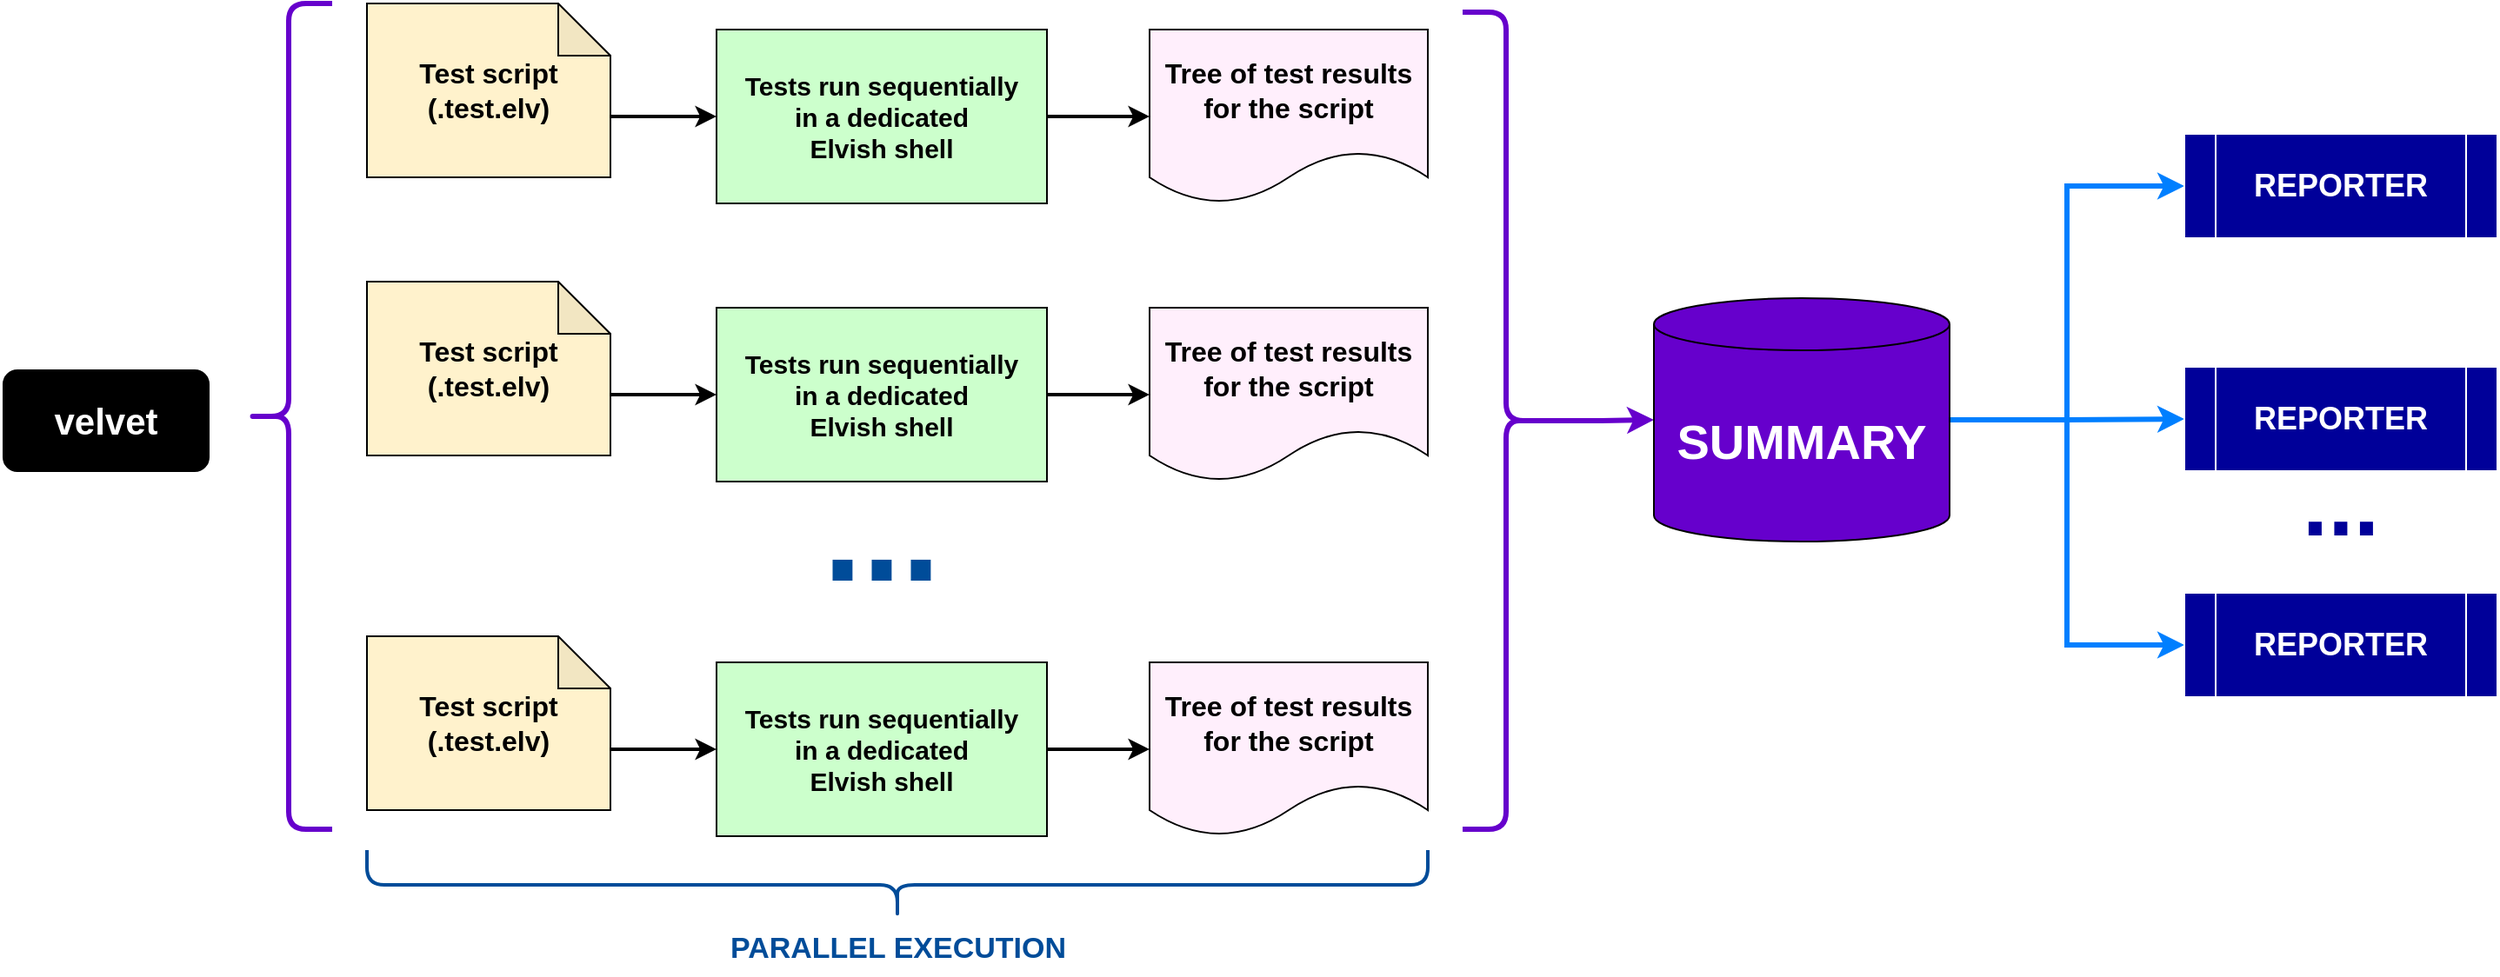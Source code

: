 <mxfile version="28.2.5">
  <diagram name="Page-1" id="FTNxK4zlhxrcMWj6fFKh">
    <mxGraphModel dx="1092" dy="810" grid="1" gridSize="10" guides="1" tooltips="1" connect="1" arrows="1" fold="1" page="1" pageScale="1" pageWidth="1280" pageHeight="640" math="0" shadow="0">
      <root>
        <mxCell id="0" />
        <mxCell id="1" parent="0" />
        <mxCell id="3V3tb8CalUzVDeNO-80C-7" style="edgeStyle=orthogonalEdgeStyle;rounded=0;orthogonalLoop=1;jettySize=auto;html=1;exitX=0;exitY=0;exitDx=140;exitDy=65;exitPerimeter=0;strokeWidth=2;" parent="1" source="3V3tb8CalUzVDeNO-80C-2" target="3V3tb8CalUzVDeNO-80C-4" edge="1">
          <mxGeometry relative="1" as="geometry" />
        </mxCell>
        <mxCell id="3V3tb8CalUzVDeNO-80C-2" value="Test script&lt;div&gt;(.test.elv)&lt;/div&gt;" style="shape=note;whiteSpace=wrap;html=1;backgroundOutline=1;darkOpacity=0.05;fontStyle=1;fontSize=16;fillColor=#FFF2CC;fontColor=#000000;strokeColor=#000000;" parent="1" vertex="1">
          <mxGeometry x="250" y="35" width="140" height="100" as="geometry" />
        </mxCell>
        <mxCell id="3V3tb8CalUzVDeNO-80C-8" style="edgeStyle=orthogonalEdgeStyle;rounded=0;orthogonalLoop=1;jettySize=auto;html=1;exitX=1;exitY=0.5;exitDx=0;exitDy=0;entryX=0;entryY=0.5;entryDx=0;entryDy=0;strokeWidth=2;" parent="1" source="3V3tb8CalUzVDeNO-80C-4" target="3V3tb8CalUzVDeNO-80C-5" edge="1">
          <mxGeometry relative="1" as="geometry" />
        </mxCell>
        <mxCell id="3V3tb8CalUzVDeNO-80C-4" value="&lt;font style=&quot;font-size: 15px;&quot;&gt;Tests run sequentially&lt;/font&gt;&lt;div&gt;&lt;font style=&quot;font-size: 15px;&quot;&gt;in a dedicated&lt;/font&gt;&lt;/div&gt;&lt;div&gt;&lt;font style=&quot;font-size: 15px;&quot;&gt;Elvish shell&lt;/font&gt;&lt;/div&gt;" style="rounded=0;whiteSpace=wrap;html=1;fontStyle=1;fillColor=#CCFFCC;fontColor=#000000;strokeColor=#000000;" parent="1" vertex="1">
          <mxGeometry x="451" y="50" width="190" height="100" as="geometry" />
        </mxCell>
        <mxCell id="3V3tb8CalUzVDeNO-80C-5" value="Tree of test results&lt;div&gt;for the script&lt;/div&gt;" style="shape=document;whiteSpace=wrap;html=1;boundedLbl=1;fontStyle=1;fontSize=16;strokeColor=#000000;fillColor=#FFEFFC;fontColor=#000000;" parent="1" vertex="1">
          <mxGeometry x="700" y="50" width="160" height="100" as="geometry" />
        </mxCell>
        <mxCell id="3V3tb8CalUzVDeNO-80C-6" value="velvet" style="rounded=1;whiteSpace=wrap;html=1;fontStyle=1;fontSize=21;strokeColor=#FFFFFF;fillColor=#000000;fontColor=#FFFFFF;" parent="1" vertex="1">
          <mxGeometry x="40" y="245" width="120" height="60" as="geometry" />
        </mxCell>
        <mxCell id="3V3tb8CalUzVDeNO-80C-9" style="edgeStyle=orthogonalEdgeStyle;rounded=0;orthogonalLoop=1;jettySize=auto;html=1;exitX=0;exitY=0;exitDx=140;exitDy=65;exitPerimeter=0;strokeWidth=2;" parent="1" source="3V3tb8CalUzVDeNO-80C-10" target="3V3tb8CalUzVDeNO-80C-12" edge="1">
          <mxGeometry relative="1" as="geometry" />
        </mxCell>
        <mxCell id="3V3tb8CalUzVDeNO-80C-10" value="Test script&lt;div&gt;(.test.elv)&lt;/div&gt;" style="shape=note;whiteSpace=wrap;html=1;backgroundOutline=1;darkOpacity=0.05;fontStyle=1;fontSize=16;fillColor=#FFF2CC;fontColor=#000000;strokeColor=#000000;" parent="1" vertex="1">
          <mxGeometry x="250" y="195" width="140" height="100" as="geometry" />
        </mxCell>
        <mxCell id="3V3tb8CalUzVDeNO-80C-11" style="edgeStyle=orthogonalEdgeStyle;rounded=0;orthogonalLoop=1;jettySize=auto;html=1;exitX=1;exitY=0.5;exitDx=0;exitDy=0;entryX=0;entryY=0.5;entryDx=0;entryDy=0;strokeWidth=2;" parent="1" source="3V3tb8CalUzVDeNO-80C-12" target="3V3tb8CalUzVDeNO-80C-13" edge="1">
          <mxGeometry relative="1" as="geometry" />
        </mxCell>
        <mxCell id="3V3tb8CalUzVDeNO-80C-12" value="&lt;font style=&quot;font-size: 15px;&quot;&gt;Tests run sequentially&lt;/font&gt;&lt;div&gt;&lt;font style=&quot;font-size: 15px;&quot;&gt;in a dedicated&lt;/font&gt;&lt;/div&gt;&lt;div&gt;&lt;font style=&quot;font-size: 15px;&quot;&gt;Elvish shell&lt;/font&gt;&lt;/div&gt;" style="rounded=0;whiteSpace=wrap;html=1;fontStyle=1;fillColor=#CCFFCC;fontColor=#000000;strokeColor=#000000;" parent="1" vertex="1">
          <mxGeometry x="451" y="210" width="190" height="100" as="geometry" />
        </mxCell>
        <mxCell id="3V3tb8CalUzVDeNO-80C-13" value="Tree of test results&lt;div&gt;for the script&lt;/div&gt;" style="shape=document;whiteSpace=wrap;html=1;boundedLbl=1;fontStyle=1;fontSize=16;strokeColor=#000000;fillColor=#FFEFFC;fontColor=#000000;" parent="1" vertex="1">
          <mxGeometry x="700" y="210" width="160" height="100" as="geometry" />
        </mxCell>
        <mxCell id="3V3tb8CalUzVDeNO-80C-14" style="edgeStyle=orthogonalEdgeStyle;rounded=0;orthogonalLoop=1;jettySize=auto;html=1;exitX=0;exitY=0;exitDx=140;exitDy=65;exitPerimeter=0;strokeWidth=2;" parent="1" source="3V3tb8CalUzVDeNO-80C-15" target="3V3tb8CalUzVDeNO-80C-17" edge="1">
          <mxGeometry relative="1" as="geometry" />
        </mxCell>
        <mxCell id="3V3tb8CalUzVDeNO-80C-15" value="Test script&lt;div&gt;(.test.elv)&lt;/div&gt;" style="shape=note;whiteSpace=wrap;html=1;backgroundOutline=1;darkOpacity=0.05;fontStyle=1;fontSize=16;fillColor=#FFF2CC;fontColor=#000000;strokeColor=#000000;" parent="1" vertex="1">
          <mxGeometry x="250" y="399" width="140" height="100" as="geometry" />
        </mxCell>
        <mxCell id="3V3tb8CalUzVDeNO-80C-16" style="edgeStyle=orthogonalEdgeStyle;rounded=0;orthogonalLoop=1;jettySize=auto;html=1;exitX=1;exitY=0.5;exitDx=0;exitDy=0;entryX=0;entryY=0.5;entryDx=0;entryDy=0;strokeWidth=2;" parent="1" source="3V3tb8CalUzVDeNO-80C-17" target="3V3tb8CalUzVDeNO-80C-18" edge="1">
          <mxGeometry relative="1" as="geometry" />
        </mxCell>
        <mxCell id="3V3tb8CalUzVDeNO-80C-17" value="&lt;font style=&quot;font-size: 15px;&quot;&gt;Tests run sequentially&lt;/font&gt;&lt;div&gt;&lt;font style=&quot;font-size: 15px;&quot;&gt;in a dedicated&lt;/font&gt;&lt;/div&gt;&lt;div&gt;&lt;font style=&quot;font-size: 15px;&quot;&gt;Elvish shell&lt;/font&gt;&lt;/div&gt;" style="rounded=0;whiteSpace=wrap;html=1;fontStyle=1;fillColor=#CCFFCC;fontColor=#000000;strokeColor=#000000;" parent="1" vertex="1">
          <mxGeometry x="451" y="414" width="190" height="100" as="geometry" />
        </mxCell>
        <mxCell id="3V3tb8CalUzVDeNO-80C-18" value="Tree of test results&lt;div&gt;for the script&lt;/div&gt;" style="shape=document;whiteSpace=wrap;html=1;boundedLbl=1;fontStyle=1;fontSize=16;strokeColor=#000000;fillColor=#FFEFFC;fontColor=#000000;" parent="1" vertex="1">
          <mxGeometry x="700" y="414" width="160" height="100" as="geometry" />
        </mxCell>
        <mxCell id="3V3tb8CalUzVDeNO-80C-20" value="" style="shape=curlyBracket;whiteSpace=wrap;html=1;rounded=1;labelPosition=left;verticalLabelPosition=middle;align=right;verticalAlign=middle;strokeWidth=3;fillColor=#000000;strokeColor=#6600CC;" parent="1" vertex="1">
          <mxGeometry x="180" y="35" width="50" height="475" as="geometry" />
        </mxCell>
        <mxCell id="3V3tb8CalUzVDeNO-80C-30" style="edgeStyle=orthogonalEdgeStyle;rounded=0;orthogonalLoop=1;jettySize=auto;html=1;exitX=0.1;exitY=0.5;exitDx=0;exitDy=0;exitPerimeter=0;strokeWidth=3;strokeColor=#6600CC;" parent="1" source="3V3tb8CalUzVDeNO-80C-21" target="3V3tb8CalUzVDeNO-80C-23" edge="1">
          <mxGeometry relative="1" as="geometry" />
        </mxCell>
        <mxCell id="3V3tb8CalUzVDeNO-80C-21" value="" style="shape=curlyBracket;whiteSpace=wrap;html=1;rounded=1;labelPosition=left;verticalLabelPosition=middle;align=right;verticalAlign=middle;strokeWidth=3;fillColor=#000000;strokeColor=#6600CC;flipH=1;" parent="1" vertex="1">
          <mxGeometry x="880" y="40" width="50" height="470" as="geometry" />
        </mxCell>
        <mxCell id="3V3tb8CalUzVDeNO-80C-36" style="edgeStyle=orthogonalEdgeStyle;rounded=0;orthogonalLoop=1;jettySize=auto;html=1;exitX=1;exitY=0.5;exitDx=0;exitDy=0;exitPerimeter=0;entryX=0;entryY=0.5;entryDx=0;entryDy=0;strokeWidth=3;strokeColor=#007FFF;" parent="1" source="3V3tb8CalUzVDeNO-80C-23" target="3V3tb8CalUzVDeNO-80C-27" edge="1">
          <mxGeometry relative="1" as="geometry" />
        </mxCell>
        <mxCell id="3V3tb8CalUzVDeNO-80C-37" style="edgeStyle=orthogonalEdgeStyle;rounded=0;orthogonalLoop=1;jettySize=auto;html=1;exitX=1;exitY=0.5;exitDx=0;exitDy=0;exitPerimeter=0;entryX=0;entryY=0.5;entryDx=0;entryDy=0;strokeWidth=3;strokeColor=#007FFF;" parent="1" source="3V3tb8CalUzVDeNO-80C-23" target="3V3tb8CalUzVDeNO-80C-33" edge="1">
          <mxGeometry relative="1" as="geometry" />
        </mxCell>
        <mxCell id="3V3tb8CalUzVDeNO-80C-38" style="edgeStyle=orthogonalEdgeStyle;rounded=0;orthogonalLoop=1;jettySize=auto;html=1;exitX=1;exitY=0.5;exitDx=0;exitDy=0;exitPerimeter=0;entryX=0;entryY=0.5;entryDx=0;entryDy=0;strokeWidth=3;strokeColor=#007FFF;" parent="1" source="3V3tb8CalUzVDeNO-80C-23" target="3V3tb8CalUzVDeNO-80C-35" edge="1">
          <mxGeometry relative="1" as="geometry" />
        </mxCell>
        <mxCell id="3V3tb8CalUzVDeNO-80C-23" value="&lt;div style=&quot;line-height: 150%;&quot;&gt;&lt;div&gt;&lt;b&gt;&lt;font&gt;SUMMARY&lt;/font&gt;&lt;/b&gt;&lt;/div&gt;&lt;/div&gt;" style="shape=cylinder3;whiteSpace=wrap;html=1;boundedLbl=1;backgroundOutline=1;size=15;fillColor=#6600CC;strokeColor=#000000;fontSize=28;fontColor=#FFFFFF;" parent="1" vertex="1">
          <mxGeometry x="990" y="204.5" width="170" height="140" as="geometry" />
        </mxCell>
        <mxCell id="3V3tb8CalUzVDeNO-80C-24" value="" style="shape=curlyBracket;whiteSpace=wrap;html=1;rounded=1;flipH=1;labelPosition=right;verticalLabelPosition=middle;align=left;verticalAlign=middle;direction=south;flipV=1;size=0.5;strokeWidth=2;strokeColor=#004C99;fontColor=#004C99;" parent="1" vertex="1">
          <mxGeometry x="250" y="522" width="610" height="40" as="geometry" />
        </mxCell>
        <mxCell id="3V3tb8CalUzVDeNO-80C-25" value="&lt;font style=&quot;font-size: 17px;&quot;&gt;&lt;b style=&quot;&quot;&gt;PARALLEL EXECUTION&lt;/b&gt;&lt;/font&gt;" style="text;html=1;align=center;verticalAlign=middle;whiteSpace=wrap;rounded=0;fontColor=#004C99;" parent="1" vertex="1">
          <mxGeometry x="447.75" y="564" width="214.5" height="30" as="geometry" />
        </mxCell>
        <mxCell id="3V3tb8CalUzVDeNO-80C-26" value="&lt;font style=&quot;font-size: 81px;&quot;&gt;...&lt;/font&gt;" style="text;html=1;align=center;verticalAlign=middle;whiteSpace=wrap;rounded=0;fontStyle=1;fontSize=59;fontColor=#004C99;" parent="1" vertex="1">
          <mxGeometry x="504" y="304" width="84" height="70" as="geometry" />
        </mxCell>
        <mxCell id="3V3tb8CalUzVDeNO-80C-27" value="REPORTER" style="shape=process;whiteSpace=wrap;html=1;backgroundOutline=1;fillColor=#000099;fontStyle=1;fontSize=18;fontColor=#FFFFFF;strokeColor=#FFFFFF;" parent="1" vertex="1">
          <mxGeometry x="1295" y="110" width="180" height="60" as="geometry" />
        </mxCell>
        <mxCell id="3V3tb8CalUzVDeNO-80C-33" value="REPORTER" style="shape=process;whiteSpace=wrap;html=1;backgroundOutline=1;fillColor=#000099;fontStyle=1;fontSize=18;fontColor=#FFFFFF;strokeColor=#FFFFFF;" parent="1" vertex="1">
          <mxGeometry x="1295" y="244" width="180" height="60" as="geometry" />
        </mxCell>
        <mxCell id="3V3tb8CalUzVDeNO-80C-34" value="..." style="text;html=1;align=center;verticalAlign=middle;whiteSpace=wrap;rounded=0;fontStyle=1;fontSize=53;fontColor=#000099;" parent="1" vertex="1">
          <mxGeometry x="1320" y="297" width="130" height="49" as="geometry" />
        </mxCell>
        <mxCell id="3V3tb8CalUzVDeNO-80C-35" value="REPORTER" style="shape=process;whiteSpace=wrap;html=1;backgroundOutline=1;fillColor=#000099;fontStyle=1;fontSize=18;fontColor=#FFFFFF;strokeColor=#FFFFFF;" parent="1" vertex="1">
          <mxGeometry x="1295" y="374" width="180" height="60" as="geometry" />
        </mxCell>
      </root>
    </mxGraphModel>
  </diagram>
</mxfile>

